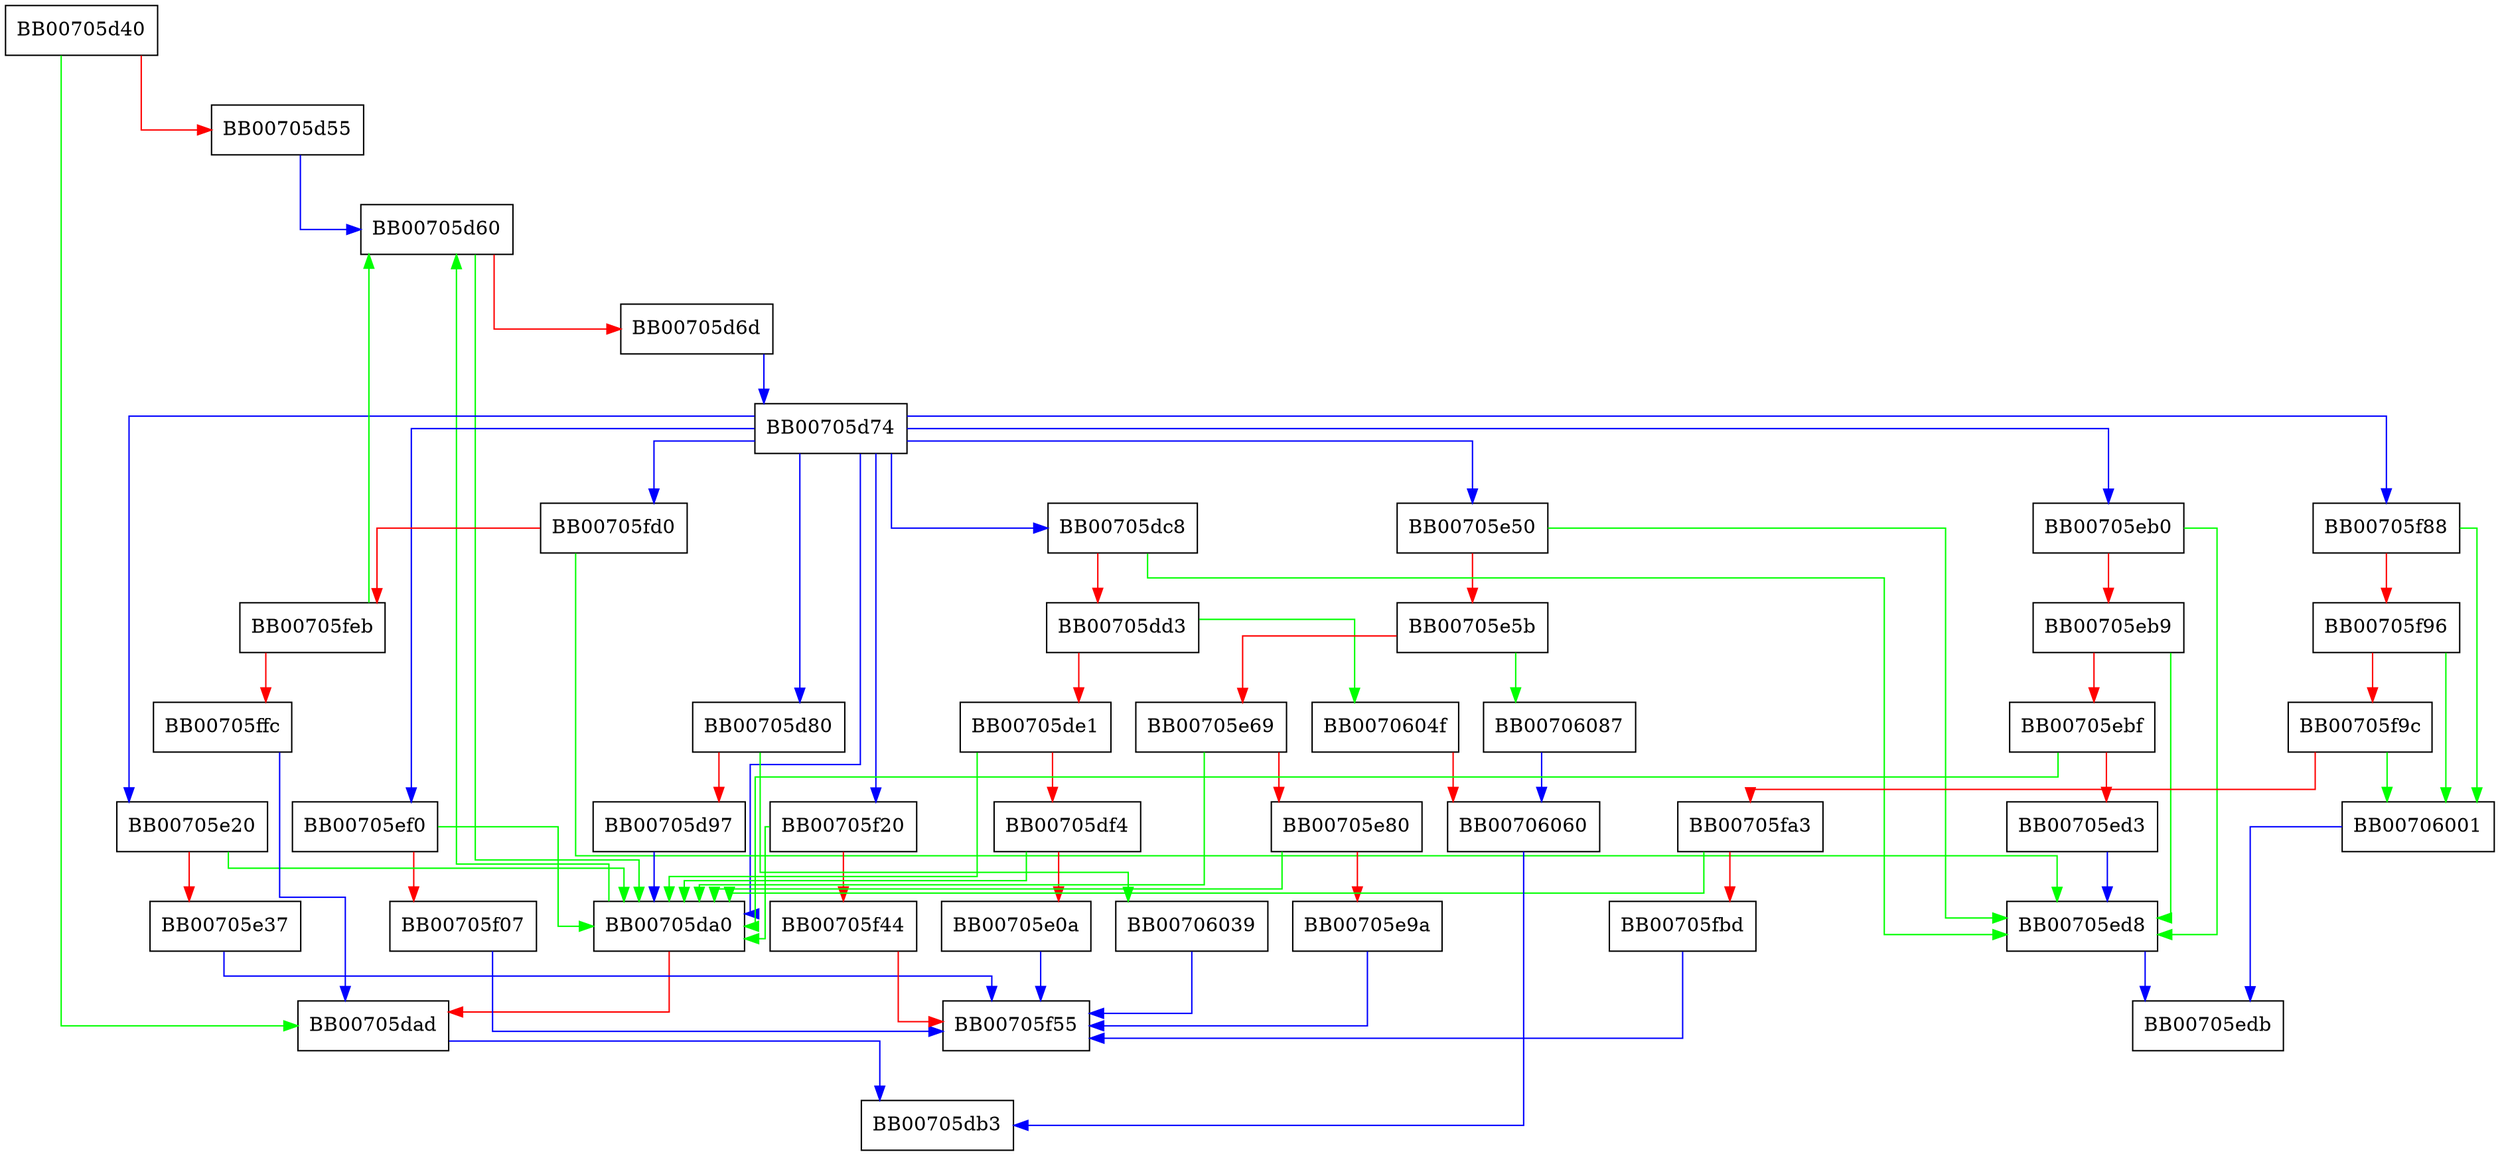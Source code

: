 digraph ossl_gcm_get_ctx_params {
  node [shape="box"];
  graph [splines=ortho];
  BB00705d40 -> BB00705dad [color="green"];
  BB00705d40 -> BB00705d55 [color="red"];
  BB00705d55 -> BB00705d60 [color="blue"];
  BB00705d60 -> BB00705da0 [color="green"];
  BB00705d60 -> BB00705d6d [color="red"];
  BB00705d6d -> BB00705d74 [color="blue"];
  BB00705d74 -> BB00705fd0 [color="blue"];
  BB00705d74 -> BB00705da0 [color="blue"];
  BB00705d74 -> BB00705f88 [color="blue"];
  BB00705d74 -> BB00705f20 [color="blue"];
  BB00705d74 -> BB00705ef0 [color="blue"];
  BB00705d74 -> BB00705eb0 [color="blue"];
  BB00705d74 -> BB00705e50 [color="blue"];
  BB00705d74 -> BB00705d80 [color="blue"];
  BB00705d74 -> BB00705e20 [color="blue"];
  BB00705d74 -> BB00705dc8 [color="blue"];
  BB00705d80 -> BB00706039 [color="green"];
  BB00705d80 -> BB00705d97 [color="red"];
  BB00705d97 -> BB00705da0 [color="blue"];
  BB00705da0 -> BB00705d60 [color="green"];
  BB00705da0 -> BB00705dad [color="red"];
  BB00705dad -> BB00705db3 [color="blue"];
  BB00705dc8 -> BB00705ed8 [color="green"];
  BB00705dc8 -> BB00705dd3 [color="red"];
  BB00705dd3 -> BB0070604f [color="green"];
  BB00705dd3 -> BB00705de1 [color="red"];
  BB00705de1 -> BB00705da0 [color="green"];
  BB00705de1 -> BB00705df4 [color="red"];
  BB00705df4 -> BB00705da0 [color="green"];
  BB00705df4 -> BB00705e0a [color="red"];
  BB00705e0a -> BB00705f55 [color="blue"];
  BB00705e20 -> BB00705da0 [color="green"];
  BB00705e20 -> BB00705e37 [color="red"];
  BB00705e37 -> BB00705f55 [color="blue"];
  BB00705e50 -> BB00705ed8 [color="green"];
  BB00705e50 -> BB00705e5b [color="red"];
  BB00705e5b -> BB00706087 [color="green"];
  BB00705e5b -> BB00705e69 [color="red"];
  BB00705e69 -> BB00705da0 [color="green"];
  BB00705e69 -> BB00705e80 [color="red"];
  BB00705e80 -> BB00705da0 [color="green"];
  BB00705e80 -> BB00705e9a [color="red"];
  BB00705e9a -> BB00705f55 [color="blue"];
  BB00705eb0 -> BB00705ed8 [color="green"];
  BB00705eb0 -> BB00705eb9 [color="red"];
  BB00705eb9 -> BB00705ed8 [color="green"];
  BB00705eb9 -> BB00705ebf [color="red"];
  BB00705ebf -> BB00705da0 [color="green"];
  BB00705ebf -> BB00705ed3 [color="red"];
  BB00705ed3 -> BB00705ed8 [color="blue"];
  BB00705ed8 -> BB00705edb [color="blue"];
  BB00705ef0 -> BB00705da0 [color="green"];
  BB00705ef0 -> BB00705f07 [color="red"];
  BB00705f07 -> BB00705f55 [color="blue"];
  BB00705f20 -> BB00705da0 [color="green"];
  BB00705f20 -> BB00705f44 [color="red"];
  BB00705f44 -> BB00705f55 [color="red"];
  BB00705f88 -> BB00706001 [color="green"];
  BB00705f88 -> BB00705f96 [color="red"];
  BB00705f96 -> BB00706001 [color="green"];
  BB00705f96 -> BB00705f9c [color="red"];
  BB00705f9c -> BB00706001 [color="green"];
  BB00705f9c -> BB00705fa3 [color="red"];
  BB00705fa3 -> BB00705da0 [color="green"];
  BB00705fa3 -> BB00705fbd [color="red"];
  BB00705fbd -> BB00705f55 [color="blue"];
  BB00705fd0 -> BB00705ed8 [color="green"];
  BB00705fd0 -> BB00705feb [color="red"];
  BB00705feb -> BB00705d60 [color="green"];
  BB00705feb -> BB00705ffc [color="red"];
  BB00705ffc -> BB00705dad [color="blue"];
  BB00706001 -> BB00705edb [color="blue"];
  BB00706039 -> BB00705f55 [color="blue"];
  BB0070604f -> BB00706060 [color="red"];
  BB00706060 -> BB00705db3 [color="blue"];
  BB00706087 -> BB00706060 [color="blue"];
}